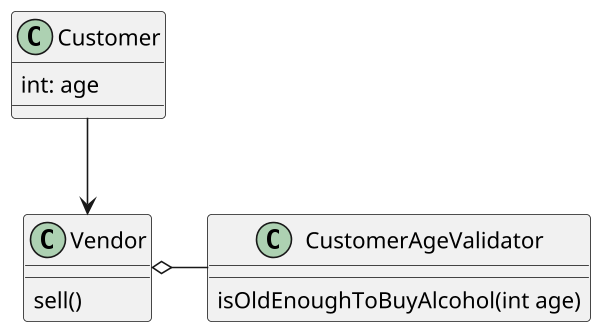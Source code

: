 @startuml exercice-ocp
scale 600*600
hide footbox

class Vendor{
    sell()
}

class Customer {
    int: age
}

class CustomerAgeValidator{
    isOldEnoughToBuyAlcohol(int age)
}

Customer --> Vendor
Vendor o- CustomerAgeValidator
@enduml